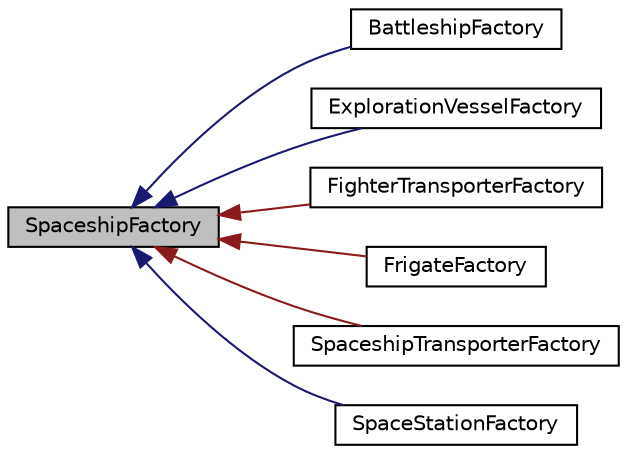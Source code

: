 digraph "SpaceshipFactory"
{
  edge [fontname="Helvetica",fontsize="10",labelfontname="Helvetica",labelfontsize="10"];
  node [fontname="Helvetica",fontsize="10",shape=record];
  rankdir="LR";
  Node0 [label="SpaceshipFactory",height=0.2,width=0.4,color="black", fillcolor="grey75", style="filled", fontcolor="black"];
  Node0 -> Node1 [dir="back",color="midnightblue",fontsize="10",style="solid",fontname="Helvetica"];
  Node1 [label="BattleshipFactory",height=0.2,width=0.4,color="black", fillcolor="white", style="filled",URL="$classBattleshipFactory.html",tooltip="Battleship Factory class. "];
  Node0 -> Node2 [dir="back",color="midnightblue",fontsize="10",style="solid",fontname="Helvetica"];
  Node2 [label="ExplorationVesselFactory",height=0.2,width=0.4,color="black", fillcolor="white", style="filled",URL="$classExplorationVesselFactory.html",tooltip="Exploration Vessel Factory class. "];
  Node0 -> Node3 [dir="back",color="firebrick4",fontsize="10",style="solid",fontname="Helvetica"];
  Node3 [label="FighterTransporterFactory",height=0.2,width=0.4,color="black", fillcolor="white", style="filled",URL="$classFighterTransporterFactory.html",tooltip="Fighter Transporter Factory class. "];
  Node0 -> Node4 [dir="back",color="firebrick4",fontsize="10",style="solid",fontname="Helvetica"];
  Node4 [label="FrigateFactory",height=0.2,width=0.4,color="black", fillcolor="white", style="filled",URL="$classFrigateFactory.html",tooltip="Frigate Factory class. "];
  Node0 -> Node5 [dir="back",color="firebrick4",fontsize="10",style="solid",fontname="Helvetica"];
  Node5 [label="SpaceshipTransporterFactory",height=0.2,width=0.4,color="black", fillcolor="white", style="filled",URL="$classSpaceshipTransporterFactory.html",tooltip="Spaceship Transporter Factory class. "];
  Node0 -> Node6 [dir="back",color="midnightblue",fontsize="10",style="solid",fontname="Helvetica"];
  Node6 [label="SpaceStationFactory",height=0.2,width=0.4,color="black", fillcolor="white", style="filled",URL="$classSpaceStationFactory.html",tooltip="Spacestation Factory class. "];
}

